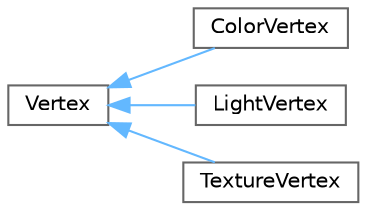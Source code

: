 digraph "Graphical Class Hierarchy"
{
 // LATEX_PDF_SIZE
  bgcolor="transparent";
  edge [fontname=Helvetica,fontsize=10,labelfontname=Helvetica,labelfontsize=10];
  node [fontname=Helvetica,fontsize=10,shape=box,height=0.2,width=0.4];
  rankdir="LR";
  Node0 [id="Node000000",label="Vertex",height=0.2,width=0.4,color="grey40", fillcolor="white", style="filled",URL="$structVertex.html",tooltip=" "];
  Node0 -> Node1 [id="edge59_Node000000_Node000001",dir="back",color="steelblue1",style="solid",tooltip=" "];
  Node1 [id="Node000001",label="ColorVertex",height=0.2,width=0.4,color="grey40", fillcolor="white", style="filled",URL="$structColorVertex.html",tooltip=" "];
  Node0 -> Node2 [id="edge60_Node000000_Node000002",dir="back",color="steelblue1",style="solid",tooltip=" "];
  Node2 [id="Node000002",label="LightVertex",height=0.2,width=0.4,color="grey40", fillcolor="white", style="filled",URL="$structLightVertex.html",tooltip=" "];
  Node0 -> Node3 [id="edge61_Node000000_Node000003",dir="back",color="steelblue1",style="solid",tooltip=" "];
  Node3 [id="Node000003",label="TextureVertex",height=0.2,width=0.4,color="grey40", fillcolor="white", style="filled",URL="$structTextureVertex.html",tooltip=" "];
}

